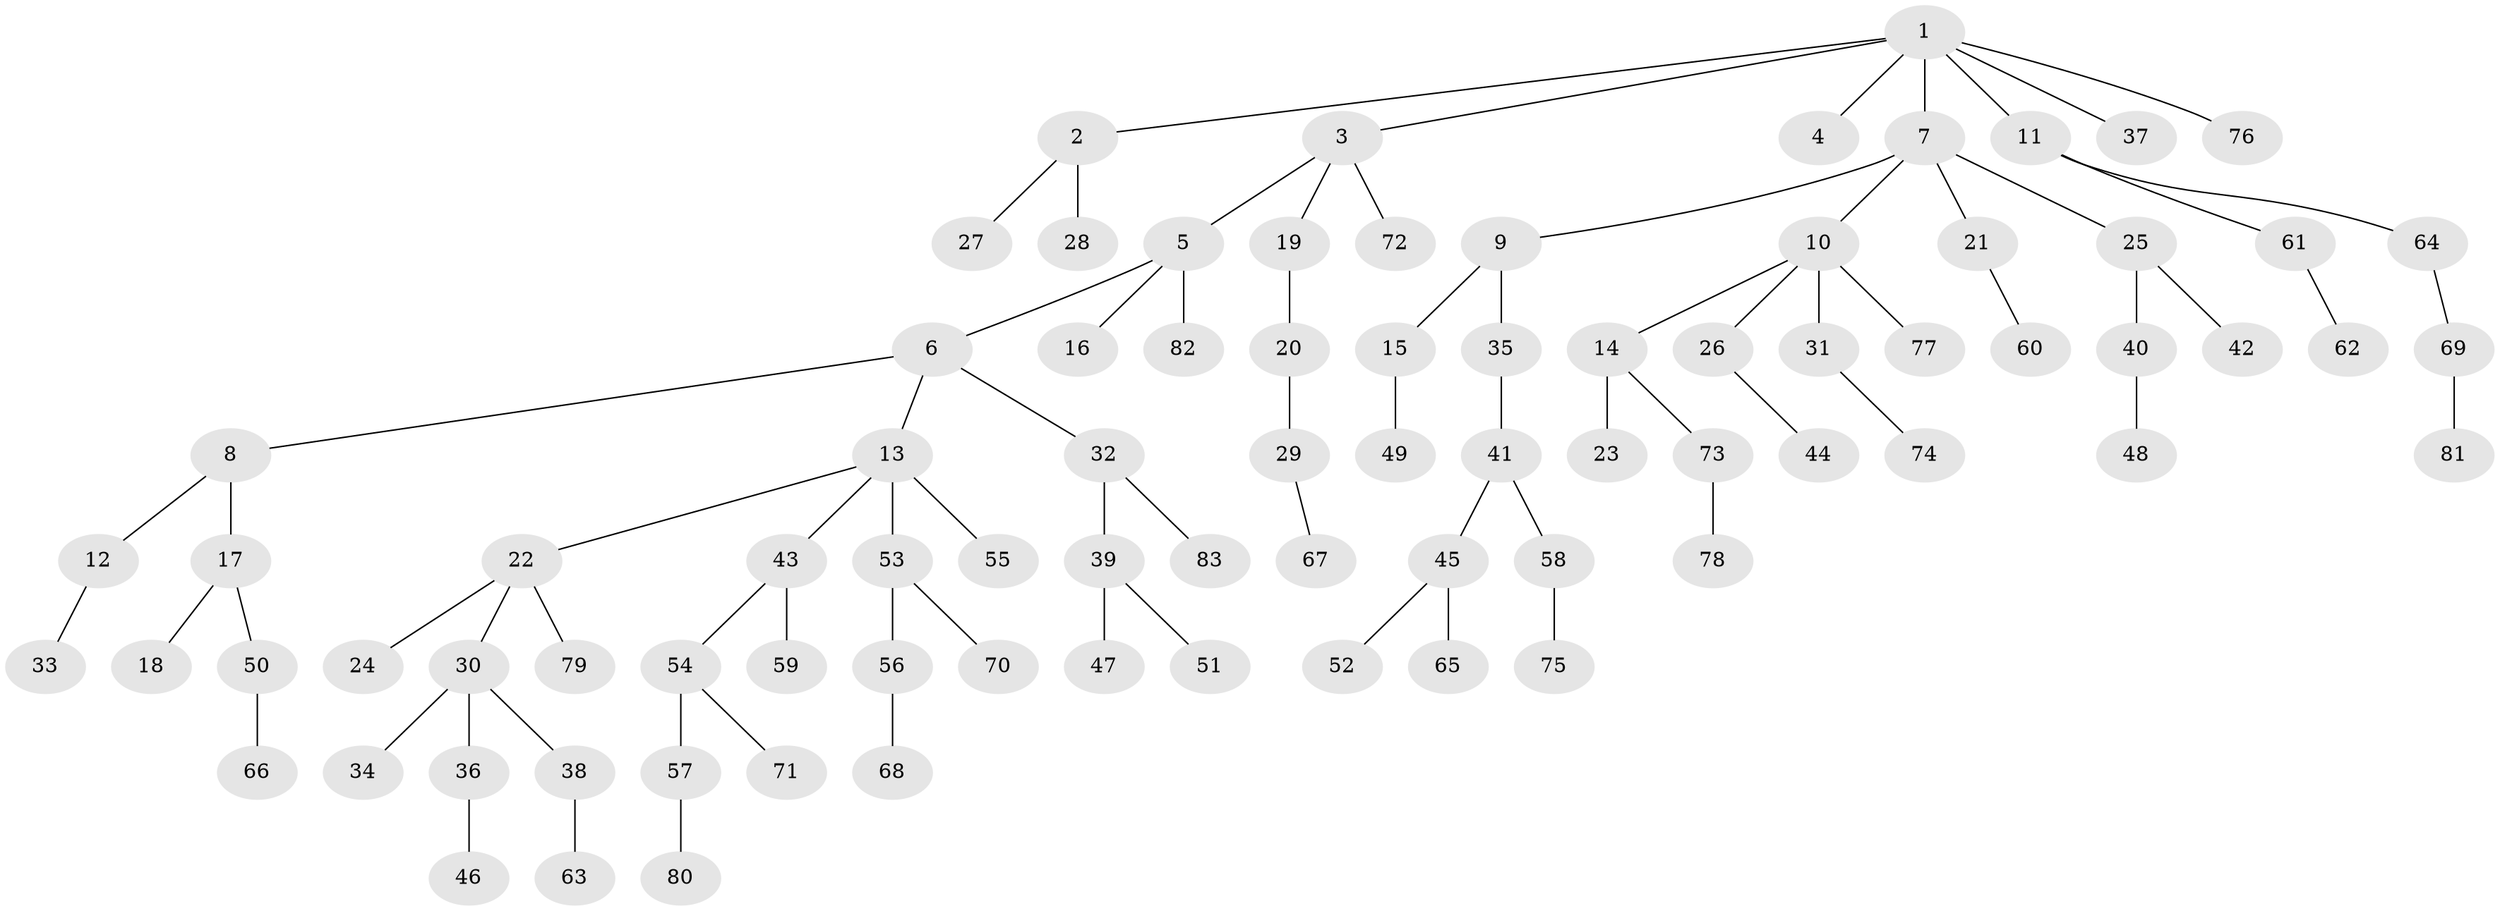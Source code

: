 // Generated by graph-tools (version 1.1) at 2025/26/03/09/25 03:26:28]
// undirected, 83 vertices, 82 edges
graph export_dot {
graph [start="1"]
  node [color=gray90,style=filled];
  1;
  2;
  3;
  4;
  5;
  6;
  7;
  8;
  9;
  10;
  11;
  12;
  13;
  14;
  15;
  16;
  17;
  18;
  19;
  20;
  21;
  22;
  23;
  24;
  25;
  26;
  27;
  28;
  29;
  30;
  31;
  32;
  33;
  34;
  35;
  36;
  37;
  38;
  39;
  40;
  41;
  42;
  43;
  44;
  45;
  46;
  47;
  48;
  49;
  50;
  51;
  52;
  53;
  54;
  55;
  56;
  57;
  58;
  59;
  60;
  61;
  62;
  63;
  64;
  65;
  66;
  67;
  68;
  69;
  70;
  71;
  72;
  73;
  74;
  75;
  76;
  77;
  78;
  79;
  80;
  81;
  82;
  83;
  1 -- 2;
  1 -- 3;
  1 -- 4;
  1 -- 7;
  1 -- 11;
  1 -- 37;
  1 -- 76;
  2 -- 27;
  2 -- 28;
  3 -- 5;
  3 -- 19;
  3 -- 72;
  5 -- 6;
  5 -- 16;
  5 -- 82;
  6 -- 8;
  6 -- 13;
  6 -- 32;
  7 -- 9;
  7 -- 10;
  7 -- 21;
  7 -- 25;
  8 -- 12;
  8 -- 17;
  9 -- 15;
  9 -- 35;
  10 -- 14;
  10 -- 26;
  10 -- 31;
  10 -- 77;
  11 -- 61;
  11 -- 64;
  12 -- 33;
  13 -- 22;
  13 -- 43;
  13 -- 53;
  13 -- 55;
  14 -- 23;
  14 -- 73;
  15 -- 49;
  17 -- 18;
  17 -- 50;
  19 -- 20;
  20 -- 29;
  21 -- 60;
  22 -- 24;
  22 -- 30;
  22 -- 79;
  25 -- 40;
  25 -- 42;
  26 -- 44;
  29 -- 67;
  30 -- 34;
  30 -- 36;
  30 -- 38;
  31 -- 74;
  32 -- 39;
  32 -- 83;
  35 -- 41;
  36 -- 46;
  38 -- 63;
  39 -- 47;
  39 -- 51;
  40 -- 48;
  41 -- 45;
  41 -- 58;
  43 -- 54;
  43 -- 59;
  45 -- 52;
  45 -- 65;
  50 -- 66;
  53 -- 56;
  53 -- 70;
  54 -- 57;
  54 -- 71;
  56 -- 68;
  57 -- 80;
  58 -- 75;
  61 -- 62;
  64 -- 69;
  69 -- 81;
  73 -- 78;
}
